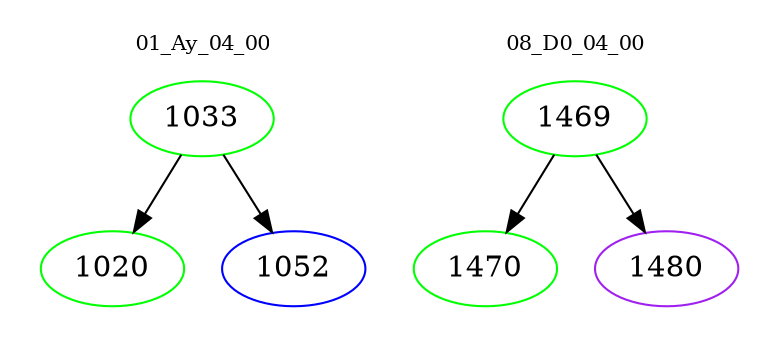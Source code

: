 digraph{
subgraph cluster_0 {
color = white
label = "01_Ay_04_00";
fontsize=10;
T0_1033 [label="1033", color="green"]
T0_1033 -> T0_1020 [color="black"]
T0_1020 [label="1020", color="green"]
T0_1033 -> T0_1052 [color="black"]
T0_1052 [label="1052", color="blue"]
}
subgraph cluster_1 {
color = white
label = "08_D0_04_00";
fontsize=10;
T1_1469 [label="1469", color="green"]
T1_1469 -> T1_1470 [color="black"]
T1_1470 [label="1470", color="green"]
T1_1469 -> T1_1480 [color="black"]
T1_1480 [label="1480", color="purple"]
}
}
